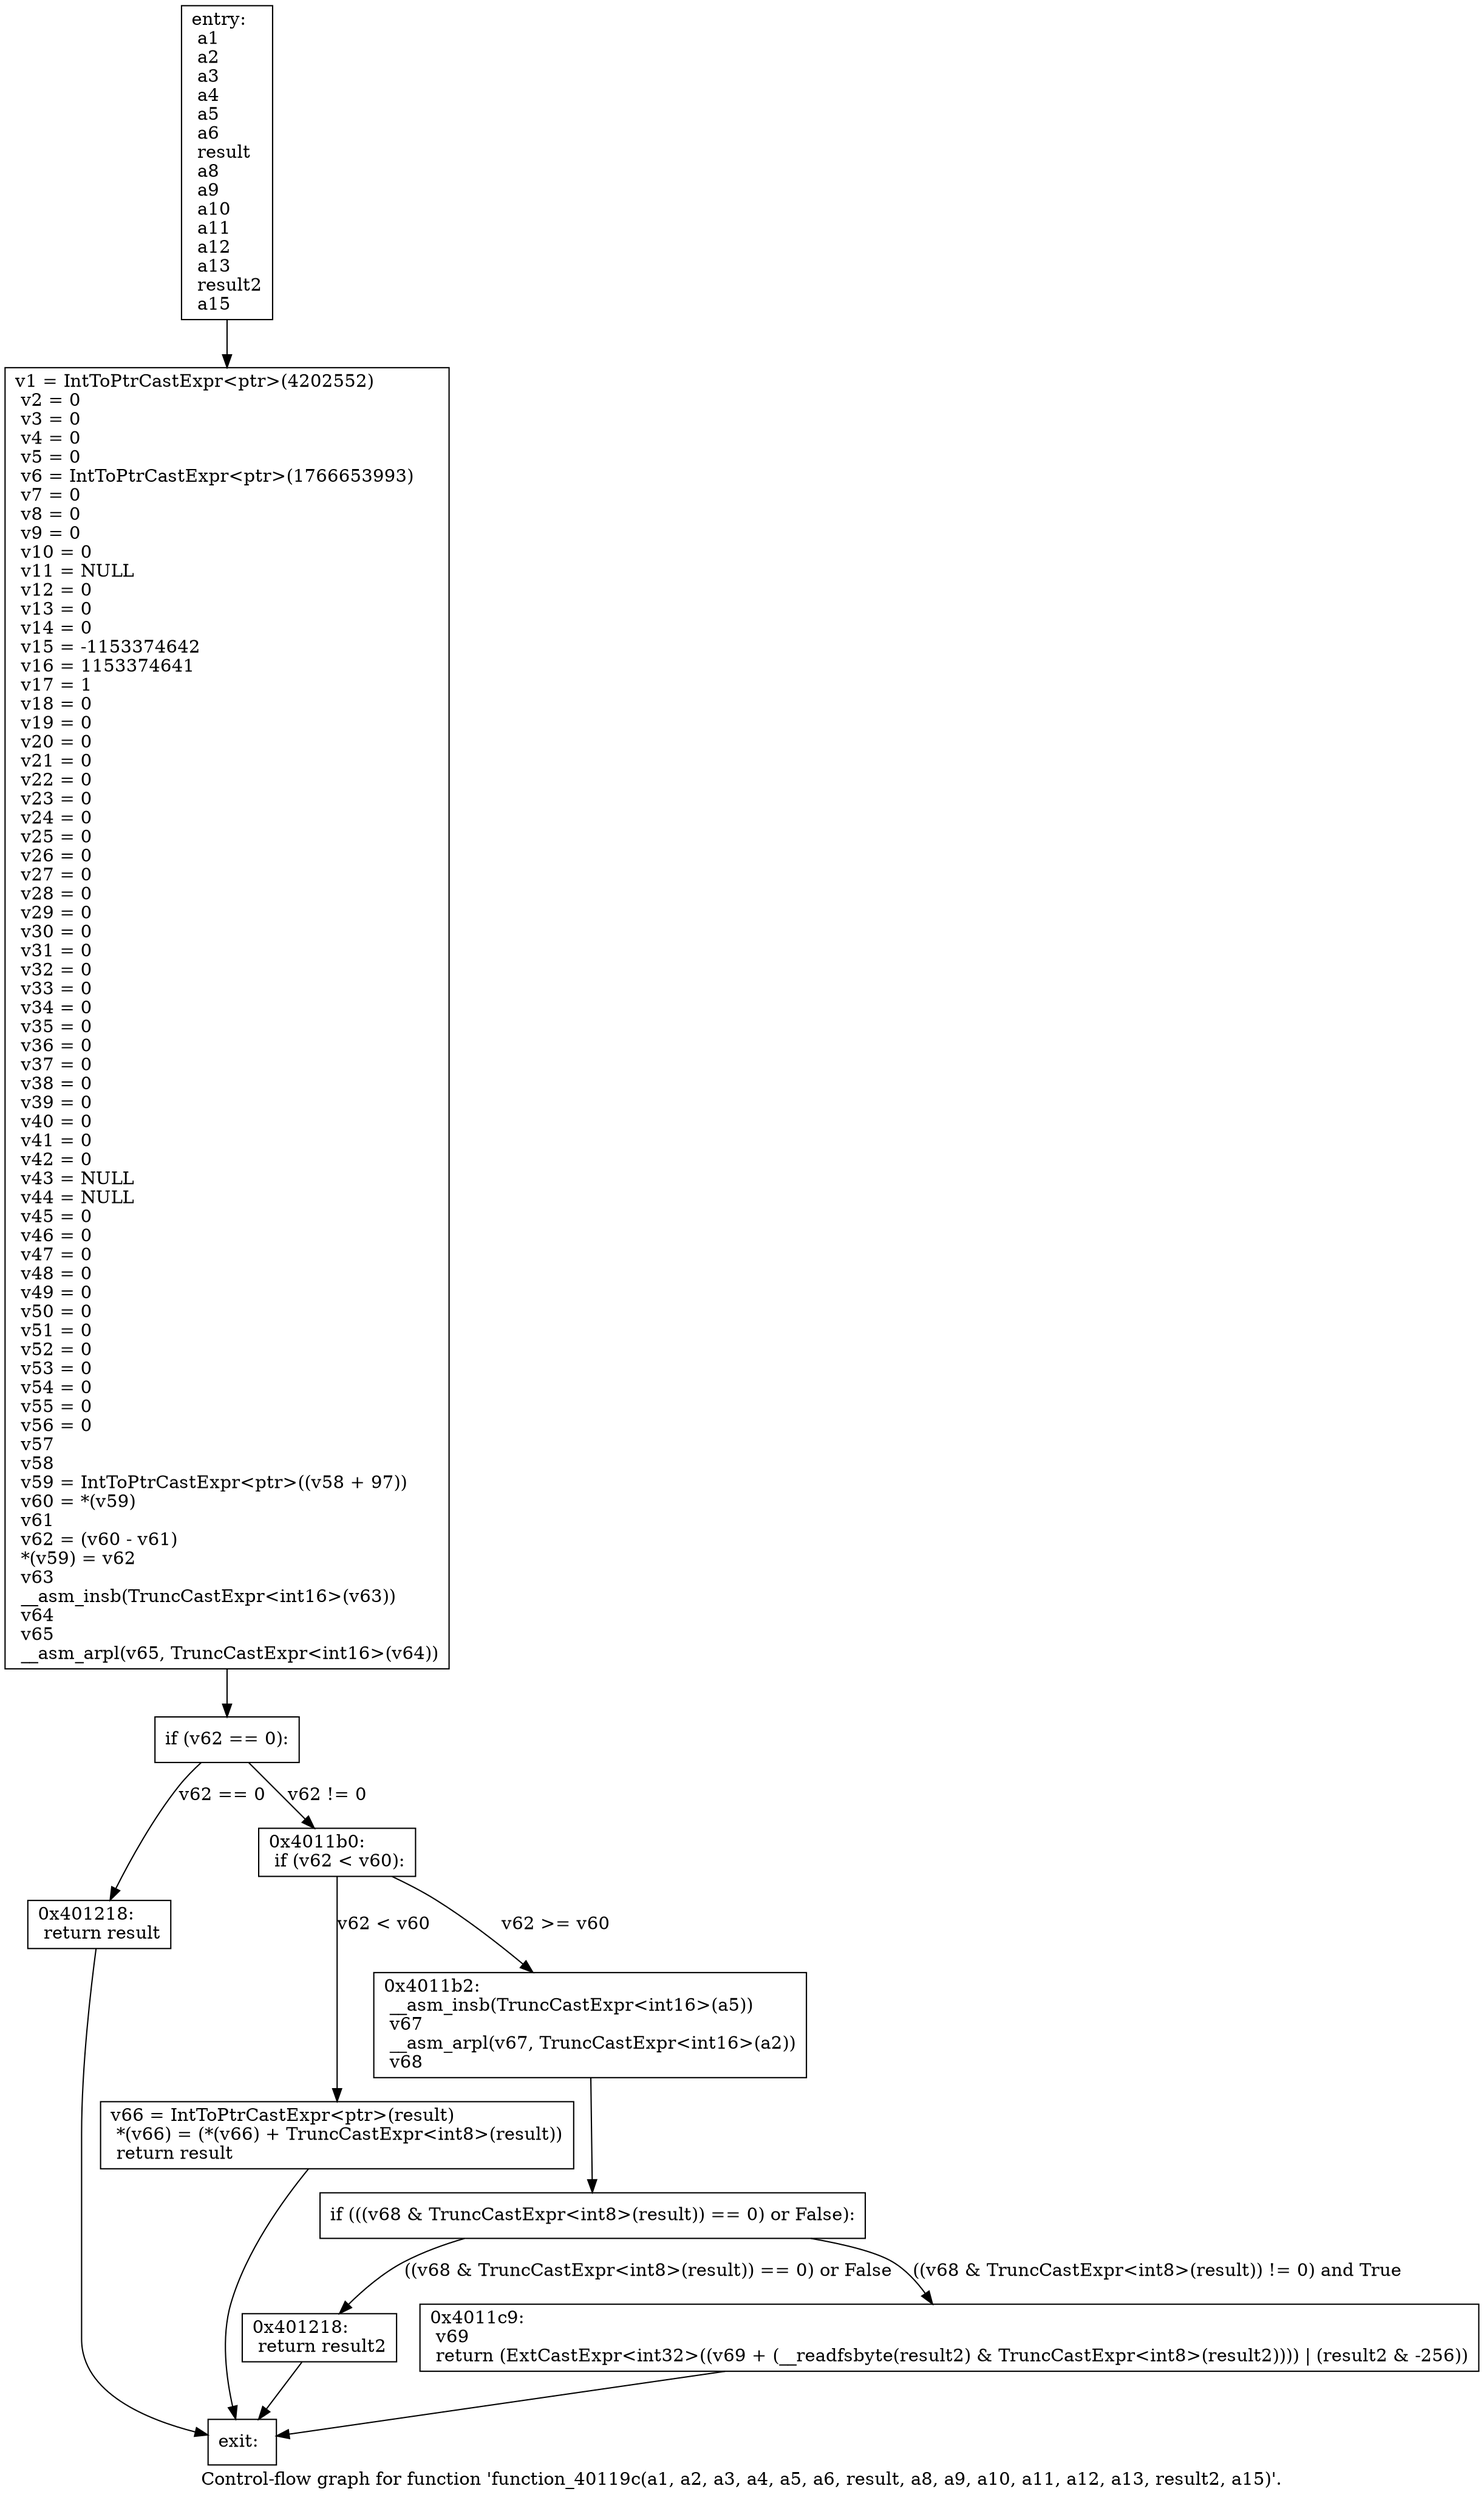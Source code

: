 digraph "Control-flow graph for function 'function_40119c(a1, a2, a3, a4, a5, a6, result, a8, a9, a10, a11, a12, a13, result2, a15)'." {
  label="Control-flow graph for function 'function_40119c(a1, a2, a3, a4, a5, a6, result, a8, a9, a10, a11, a12, a13, result2, a15)'.";
  node [shape=record];

  Node000001DDBF2F9860 [label="{entry:\l  a1\l  a2\l  a3\l  a4\l  a5\l  a6\l  result\l  a8\l  a9\l  a10\l  a11\l  a12\l  a13\l  result2\l  a15\l}"];
  Node000001DDBF2F9860 -> Node000001DDBF2F9160;
  Node000001DDBF2F9160 [label="{  v1 = IntToPtrCastExpr\<ptr\>(4202552)\l  v2 = 0\l  v3 = 0\l  v4 = 0\l  v5 = 0\l  v6 = IntToPtrCastExpr\<ptr\>(1766653993)\l  v7 = 0\l  v8 = 0\l  v9 = 0\l  v10 = 0\l  v11 = NULL\l  v12 = 0\l  v13 = 0\l  v14 = 0\l  v15 = -1153374642\l  v16 = 1153374641\l  v17 = 1\l  v18 = 0\l  v19 = 0\l  v20 = 0\l  v21 = 0\l  v22 = 0\l  v23 = 0\l  v24 = 0\l  v25 = 0\l  v26 = 0\l  v27 = 0\l  v28 = 0\l  v29 = 0\l  v30 = 0\l  v31 = 0\l  v32 = 0\l  v33 = 0\l  v34 = 0\l  v35 = 0\l  v36 = 0\l  v37 = 0\l  v38 = 0\l  v39 = 0\l  v40 = 0\l  v41 = 0\l  v42 = 0\l  v43 = NULL\l  v44 = NULL\l  v45 = 0\l  v46 = 0\l  v47 = 0\l  v48 = 0\l  v49 = 0\l  v50 = 0\l  v51 = 0\l  v52 = 0\l  v53 = 0\l  v54 = 0\l  v55 = 0\l  v56 = 0\l  v57\l  v58\l  v59 = IntToPtrCastExpr\<ptr\>((v58 + 97))\l  v60 = *(v59)\l  v61\l  v62 = (v60 - v61)\l  *(v59) = v62\l  v63\l  __asm_insb(TruncCastExpr\<int16\>(v63))\l  v64\l  v65\l  __asm_arpl(v65, TruncCastExpr\<int16\>(v64))\l}"];
  Node000001DDBF2F9160 -> Node000001DDBF2F91D0;
  Node000001DDBF2F91D0 [label="{  if (v62 == 0):\l}"];
  Node000001DDBF2F91D0 -> Node000001DDBF2F8AD0 [label="v62 == 0"];
  Node000001DDBF2F91D0 -> Node000001DDBF2F8D70 [label="v62 != 0"];
  Node000001DDBF2F8AD0 [label="{0x401218:\l  return result\l}"];
  Node000001DDBF2F8AD0 -> Node000001DDBF2F8D00;
  Node000001DDBF2F8D70 [label="{0x4011b0:\l  if (v62 \< v60):\l}"];
  Node000001DDBF2F8D70 -> Node000001DDBF2F8DE0 [label="v62 \< v60"];
  Node000001DDBF2F8D70 -> Node000001DDBF2F8210 [label="v62 \>= v60"];
  Node000001DDBF2F8D00 [label="{exit:\l}"];
  Node000001DDBF2F8DE0 [label="{  v66 = IntToPtrCastExpr\<ptr\>(result)\l  *(v66) = (*(v66) + TruncCastExpr\<int8\>(result))\l  return result\l}"];
  Node000001DDBF2F8DE0 -> Node000001DDBF2F8D00;
  Node000001DDBF2F8210 [label="{0x4011b2:\l  __asm_insb(TruncCastExpr\<int16\>(a5))\l  v67\l  __asm_arpl(v67, TruncCastExpr\<int16\>(a2))\l  v68\l}"];
  Node000001DDBF2F8210 -> Node000001DDBF2F81A0;
  Node000001DDBF2F81A0 [label="{  if (((v68 & TruncCastExpr\<int8\>(result)) == 0) or False):\l}"];
  Node000001DDBF2F81A0 -> Node000001DDBF2F8280 [label="((v68 & TruncCastExpr\<int8\>(result)) == 0) or False"];
  Node000001DDBF2F81A0 -> Node000001DDBF2F8A60 [label="((v68 & TruncCastExpr\<int8\>(result)) != 0) and True"];
  Node000001DDBF2F8280 [label="{0x401218:\l  return result2\l}"];
  Node000001DDBF2F8280 -> Node000001DDBF2F8D00;
  Node000001DDBF2F8A60 [label="{0x4011c9:\l  v69\l  return (ExtCastExpr\<int32\>((v69 + (__readfsbyte(result2) & TruncCastExpr\<int8\>(result2)))) \| (result2 & -256))\l}"];
  Node000001DDBF2F8A60 -> Node000001DDBF2F8D00;

}
